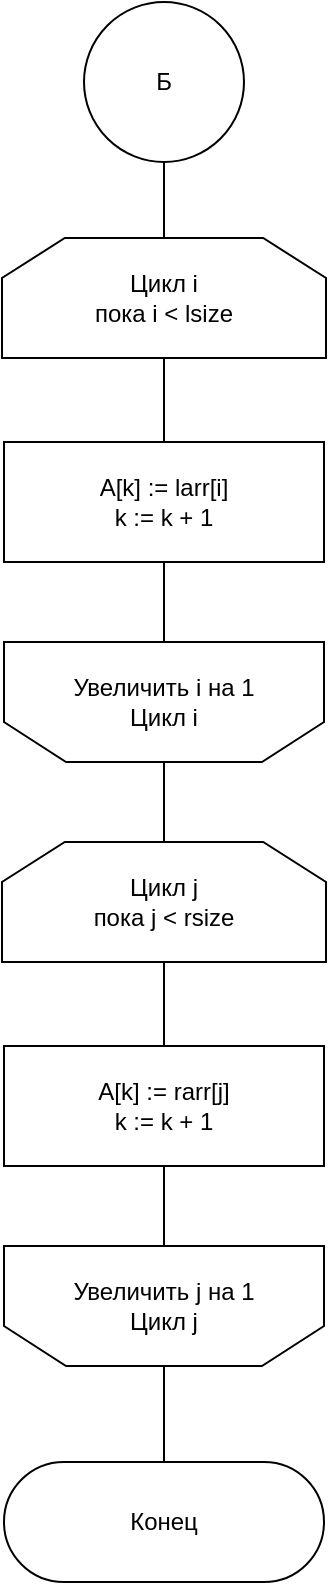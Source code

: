 <mxfile version="20.6.0" type="device"><diagram id="f5LnD50X7kVNUcn1IylJ" name="Страница 1"><mxGraphModel dx="1497" dy="813" grid="1" gridSize="10" guides="1" tooltips="1" connect="1" arrows="1" fold="1" page="1" pageScale="1" pageWidth="827" pageHeight="1169" math="0" shadow="0"><root><mxCell id="0"/><mxCell id="1" parent="0"/><mxCell id="X5SsfSqVYZB6GUv925hz-11" value="" style="endArrow=none;html=1;rounded=0;exitX=0.5;exitY=0;exitDx=0;exitDy=0;entryX=0.5;entryY=1;entryDx=0;entryDy=0;" parent="1" target="1okC50KWMJ_LZUx67YhX-9" edge="1"><mxGeometry width="50" height="50" relative="1" as="geometry"><mxPoint x="413" y="219" as="sourcePoint"/><mxPoint x="413" y="181" as="targetPoint"/></mxGeometry></mxCell><mxCell id="1okC50KWMJ_LZUx67YhX-2" value="&lt;div&gt;A[k] := larr[i]&lt;/div&gt;&lt;div&gt;k := k + 1&lt;br&gt;&lt;/div&gt;" style="rounded=0;whiteSpace=wrap;html=1;" parent="1" vertex="1"><mxGeometry x="333" y="320" width="160" height="60" as="geometry"/></mxCell><mxCell id="1okC50KWMJ_LZUx67YhX-9" value="Б" style="ellipse;whiteSpace=wrap;html=1;aspect=fixed;" parent="1" vertex="1"><mxGeometry x="373" y="100" width="80" height="80" as="geometry"/></mxCell><mxCell id="OcEsdoPEqjTDJdsry3I2-1" value="Цикл i&lt;br&gt;пока i &amp;lt; lsize" style="strokeWidth=1;html=1;shape=stencil(1VbBcoIwEP0ajjiRjFaPHWpPjhcPPa+4asaQMAlV+/eNLEwJFktjL53hkH0L7+1bsoGIp/YABUYJU5BjxF+iJFlqXThgKXJRutAtD5SYMgrPFM5nFIItMCsJO4ERsJFIGVsafcSz2JY1g1AHNMTKFxF7dvdcL55mWilHIrSyXqaVd2QglHuWXYiMjSYk81HHFBVOIccSjYd+2VsRECWvwUrjYUrrACXfUaP7k9Lb75XGYUqLkO51tcYDxVYBvtiIJR25+Wyg3jpIbx7qLqiXzdQFuOvR46lD+gaQpxvIjnuj39X22yoLuA73TaJJ5/qErU3X6dW9BjQMUqgWw9PDDJ0G/gHFdBAFmMwtjD/oxvdxieEibGx0CddX4eUkmD3GjiXeSdh7KXtGLFpwPW9NtTygWt8w+09+/WInk0fthuyQkI2eSW3xznng8Jthq9CeCeXpThu8M7o7ISV9ovtOhRuCCqVfhgr4BA==);whiteSpace=wrap;shadow=0;comic=0;direction=east;" vertex="1" parent="1"><mxGeometry x="332" y="218" width="162" height="60" as="geometry"/></mxCell><mxCell id="OcEsdoPEqjTDJdsry3I2-2" value="Увеличить i на 1&lt;br&gt;Цикл i" style="strokeWidth=1;html=1;shape=stencil(1VbBcoIwEP0ajjiRjFaPHWpPjhcPPa+4asaQMAlV+/eNLEwJFktjL53hkH0L7+1bsoGIp/YABUYJU5BjxF+iJFlqXThgKXJRutAtD5SYMgrPFM5nFIItMCsJO4ERsJFIGVsafcSz2JY1g1AHNMTKFxF7dvdcL55mWilHIrSyXqaVd2QglHuWXYiMjSYk81HHFBVOIccSjYd+2VsRECWvwUrjYUrrACXfUaP7k9Lb75XGYUqLkO51tcYDxVYBvtiIJR25+Wyg3jpIbx7qLqiXzdQFuOvR46lD+gaQpxvIjnuj39X22yoLuA73TaJJ5/qErU3X6dW9BjQMUqgWw9PDDJ0G/gHFdBAFmMwtjD/oxvdxieEibGx0CddX4eUkmD3GjiXeSdh7KXtGLFpwPW9NtTygWt8w+09+/WInk0fthuyQkI2eSW3xznng8Jthq9CeCeXpThu8M7o7ISV9ovtOhRuCCqVfhgr4BA==);whiteSpace=wrap;shadow=0;comic=0;direction=west;" vertex="1" parent="1"><mxGeometry x="333" y="420" width="160" height="60" as="geometry"/></mxCell><mxCell id="OcEsdoPEqjTDJdsry3I2-3" value="&lt;div&gt;A[k] := rarr[j]&lt;/div&gt;&lt;div&gt;k := k + 1&lt;br&gt;&lt;/div&gt;" style="rounded=0;whiteSpace=wrap;html=1;" vertex="1" parent="1"><mxGeometry x="333" y="622" width="160" height="60" as="geometry"/></mxCell><mxCell id="OcEsdoPEqjTDJdsry3I2-4" value="Цикл j&lt;br&gt;пока j &amp;lt; rsize" style="strokeWidth=1;html=1;shape=stencil(1VbBcoIwEP0ajjiRjFaPHWpPjhcPPa+4asaQMAlV+/eNLEwJFktjL53hkH0L7+1bsoGIp/YABUYJU5BjxF+iJFlqXThgKXJRutAtD5SYMgrPFM5nFIItMCsJO4ERsJFIGVsafcSz2JY1g1AHNMTKFxF7dvdcL55mWilHIrSyXqaVd2QglHuWXYiMjSYk81HHFBVOIccSjYd+2VsRECWvwUrjYUrrACXfUaP7k9Lb75XGYUqLkO51tcYDxVYBvtiIJR25+Wyg3jpIbx7qLqiXzdQFuOvR46lD+gaQpxvIjnuj39X22yoLuA73TaJJ5/qErU3X6dW9BjQMUqgWw9PDDJ0G/gHFdBAFmMwtjD/oxvdxieEibGx0CddX4eUkmD3GjiXeSdh7KXtGLFpwPW9NtTygWt8w+09+/WInk0fthuyQkI2eSW3xznng8Jthq9CeCeXpThu8M7o7ISV9ovtOhRuCCqVfhgr4BA==);whiteSpace=wrap;shadow=0;comic=0;direction=east;" vertex="1" parent="1"><mxGeometry x="332" y="520" width="162" height="60" as="geometry"/></mxCell><mxCell id="OcEsdoPEqjTDJdsry3I2-5" value="Увеличить j на 1&lt;br&gt;Цикл j" style="strokeWidth=1;html=1;shape=stencil(1VbBcoIwEP0ajjiRjFaPHWpPjhcPPa+4asaQMAlV+/eNLEwJFktjL53hkH0L7+1bsoGIp/YABUYJU5BjxF+iJFlqXThgKXJRutAtD5SYMgrPFM5nFIItMCsJO4ERsJFIGVsafcSz2JY1g1AHNMTKFxF7dvdcL55mWilHIrSyXqaVd2QglHuWXYiMjSYk81HHFBVOIccSjYd+2VsRECWvwUrjYUrrACXfUaP7k9Lb75XGYUqLkO51tcYDxVYBvtiIJR25+Wyg3jpIbx7qLqiXzdQFuOvR46lD+gaQpxvIjnuj39X22yoLuA73TaJJ5/qErU3X6dW9BjQMUqgWw9PDDJ0G/gHFdBAFmMwtjD/oxvdxieEibGx0CddX4eUkmD3GjiXeSdh7KXtGLFpwPW9NtTygWt8w+09+/WInk0fthuyQkI2eSW3xznng8Jthq9CeCeXpThu8M7o7ISV9ovtOhRuCCqVfhgr4BA==);whiteSpace=wrap;shadow=0;comic=0;direction=west;" vertex="1" parent="1"><mxGeometry x="333" y="722" width="160" height="60" as="geometry"/></mxCell><mxCell id="OcEsdoPEqjTDJdsry3I2-6" value="Конец" style="rounded=1;whiteSpace=wrap;html=1;strokeWidth=1;imageHeight=24;imageWidth=24;arcSize=50;" vertex="1" parent="1"><mxGeometry x="333" y="830" width="160" height="60" as="geometry"/></mxCell><mxCell id="OcEsdoPEqjTDJdsry3I2-7" value="" style="endArrow=none;html=1;rounded=0;entryX=0.5;entryY=1;entryDx=0;entryDy=0;entryPerimeter=0;exitX=0.5;exitY=0;exitDx=0;exitDy=0;" edge="1" parent="1" source="1okC50KWMJ_LZUx67YhX-2" target="OcEsdoPEqjTDJdsry3I2-1"><mxGeometry width="50" height="50" relative="1" as="geometry"><mxPoint x="330" y="390" as="sourcePoint"/><mxPoint x="380" y="340" as="targetPoint"/></mxGeometry></mxCell><mxCell id="OcEsdoPEqjTDJdsry3I2-8" value="" style="endArrow=none;html=1;rounded=0;entryX=0.5;entryY=1;entryDx=0;entryDy=0;entryPerimeter=0;exitX=0.5;exitY=1;exitDx=0;exitDy=0;" edge="1" parent="1" source="1okC50KWMJ_LZUx67YhX-2" target="OcEsdoPEqjTDJdsry3I2-2"><mxGeometry width="50" height="50" relative="1" as="geometry"><mxPoint x="330" y="390" as="sourcePoint"/><mxPoint x="380" y="340" as="targetPoint"/></mxGeometry></mxCell><mxCell id="OcEsdoPEqjTDJdsry3I2-9" value="" style="endArrow=none;html=1;rounded=0;entryX=0.5;entryY=0;entryDx=0;entryDy=0;entryPerimeter=0;exitX=0.5;exitY=0;exitDx=0;exitDy=0;exitPerimeter=0;" edge="1" parent="1" source="OcEsdoPEqjTDJdsry3I2-4" target="OcEsdoPEqjTDJdsry3I2-2"><mxGeometry width="50" height="50" relative="1" as="geometry"><mxPoint x="330" y="630" as="sourcePoint"/><mxPoint x="380" y="580" as="targetPoint"/></mxGeometry></mxCell><mxCell id="OcEsdoPEqjTDJdsry3I2-10" value="" style="endArrow=none;html=1;rounded=0;entryX=0.5;entryY=1;entryDx=0;entryDy=0;entryPerimeter=0;exitX=0.5;exitY=0;exitDx=0;exitDy=0;" edge="1" parent="1" source="OcEsdoPEqjTDJdsry3I2-3" target="OcEsdoPEqjTDJdsry3I2-4"><mxGeometry width="50" height="50" relative="1" as="geometry"><mxPoint x="330" y="720" as="sourcePoint"/><mxPoint x="380" y="670" as="targetPoint"/></mxGeometry></mxCell><mxCell id="OcEsdoPEqjTDJdsry3I2-11" value="" style="endArrow=none;html=1;rounded=0;entryX=0.5;entryY=1;entryDx=0;entryDy=0;exitX=0.5;exitY=1;exitDx=0;exitDy=0;exitPerimeter=0;" edge="1" parent="1" source="OcEsdoPEqjTDJdsry3I2-5" target="OcEsdoPEqjTDJdsry3I2-3"><mxGeometry width="50" height="50" relative="1" as="geometry"><mxPoint x="330" y="740" as="sourcePoint"/><mxPoint x="380" y="690" as="targetPoint"/></mxGeometry></mxCell><mxCell id="OcEsdoPEqjTDJdsry3I2-12" value="" style="endArrow=none;html=1;rounded=0;entryX=0.5;entryY=0;entryDx=0;entryDy=0;exitX=0.5;exitY=0;exitDx=0;exitDy=0;exitPerimeter=0;" edge="1" parent="1" source="OcEsdoPEqjTDJdsry3I2-5" target="OcEsdoPEqjTDJdsry3I2-6"><mxGeometry width="50" height="50" relative="1" as="geometry"><mxPoint x="330" y="790" as="sourcePoint"/><mxPoint x="380" y="740" as="targetPoint"/></mxGeometry></mxCell></root></mxGraphModel></diagram></mxfile>